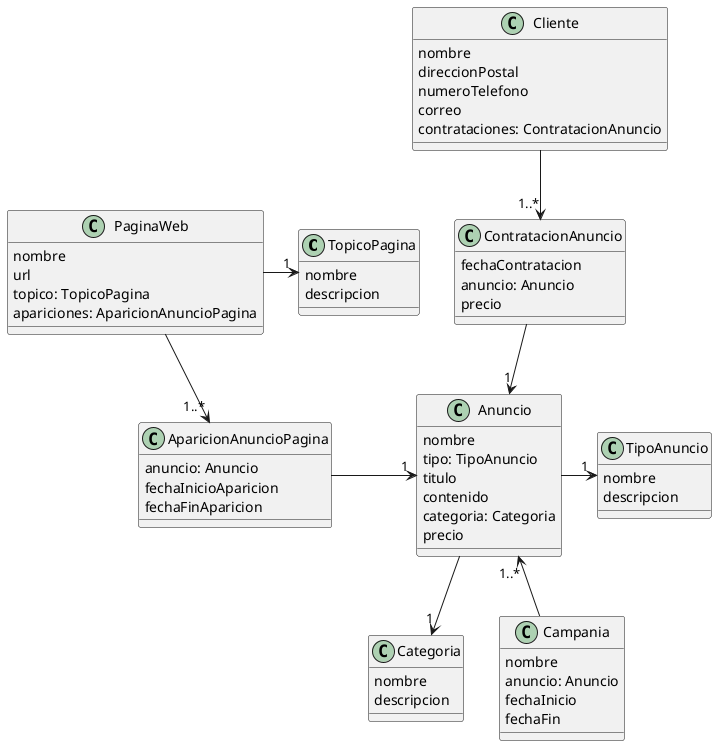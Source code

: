 @startuml diagClases

class TopicoPagina {
    nombre
    descripcion
}

class PaginaWeb {
    nombre
    url
    topico: TopicoPagina
    apariciones: AparicionAnuncioPagina
}

class Categoria {
    nombre
    descripcion
}

class Campania {
    nombre
    anuncio: Anuncio
    fechaInicio
    fechaFin
}

class TipoAnuncio {
    nombre
    descripcion
}

class Anuncio {
    nombre
    tipo: TipoAnuncio
    titulo
    contenido
    categoria: Categoria
    precio
}

class Cliente {
    nombre
    direccionPostal
    numeroTelefono
    correo
    contrataciones: ContratacionAnuncio
}

class AparicionAnuncioPagina {
    anuncio: Anuncio
    fechaInicioAparicion
    fechaFinAparicion
}

class ContratacionAnuncio {
    fechaContratacion
    anuncio: Anuncio
    precio
}

Anuncio "1..*" <-- Campania
PaginaWeb -> "1" TopicoPagina
Anuncio --> "1" Categoria
Anuncio -> "1" TipoAnuncio
PaginaWeb --> "1..*" AparicionAnuncioPagina
AparicionAnuncioPagina -> "1" Anuncio
Cliente --> "1..*" ContratacionAnuncio
ContratacionAnuncio --> "1" Anuncio

@enduml